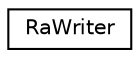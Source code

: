 digraph "Graphical Class Hierarchy"
{
  edge [fontname="Helvetica",fontsize="10",labelfontname="Helvetica",labelfontsize="10"];
  node [fontname="Helvetica",fontsize="10",shape=record];
  rankdir="LR";
  Node0 [label="RaWriter",height=0.2,width=0.4,color="black", fillcolor="white", style="filled",URL="$classRaWriter.html"];
}
